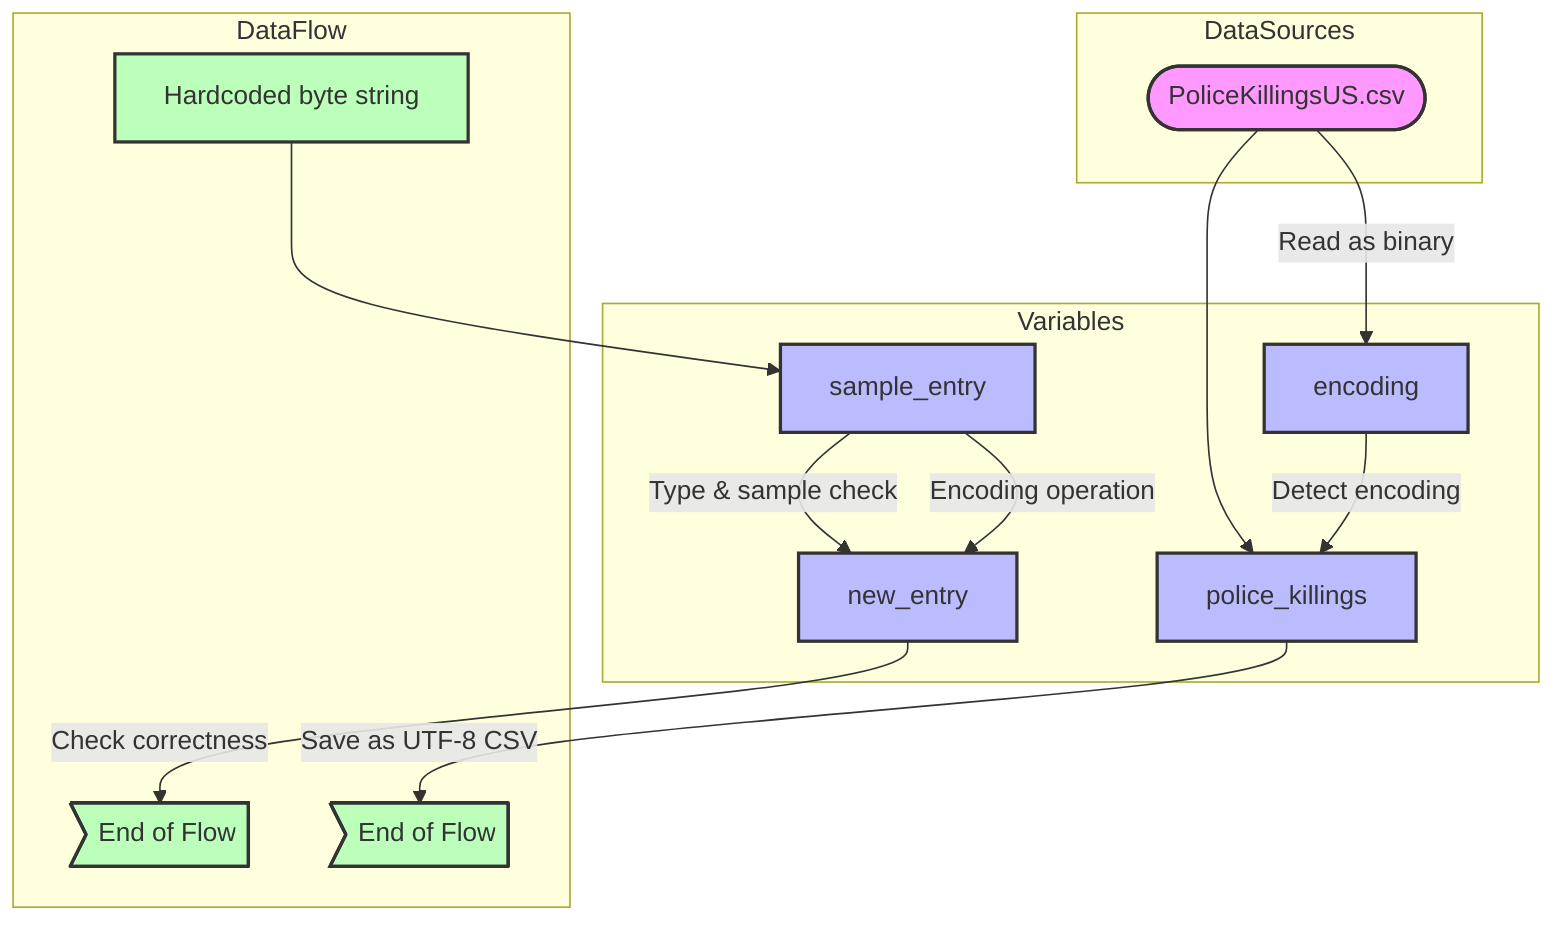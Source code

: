 flowchart TD
    subgraph DataSources
        DS1([PoliceKillingsUS.csv])
    end

    subgraph Variables
        V1[sample_entry]
        V2[new_entry]
        V3[encoding]
        V4[police_killings]
    end

    DS1 --> V4

    subgraph DataFlow
        DF1[Hardcoded byte string] --> V1
        V1 --> |Type & sample check| V2
        V1 --> |Encoding operation| V2
        V2 --> |Check correctness| DF3>End of Flow]
        
        DS1 --> |Read as binary| V3
        V3 --> |Detect encoding| V4
        V4 --> |Save as UTF-8 CSV| DF4>End of Flow]
    end

    style DS1 fill:#f9f,stroke:#333,stroke-width:2px;
    style V1 fill:#bbf,stroke:#333,stroke-width:2px;
    style V2 fill:#bbf,stroke:#333,stroke-width:2px;
    style V3 fill:#bbf,stroke:#333,stroke-width:2px;
    style V4 fill:#bbf,stroke:#333,stroke-width:2px;
    style DF1 fill:#bfb,stroke:#333,stroke-width:2px;
    style DF3 fill:#bfb,stroke:#333,stroke-width:2px;
    style DF4 fill:#bfb,stroke:#333,stroke-width:2px;